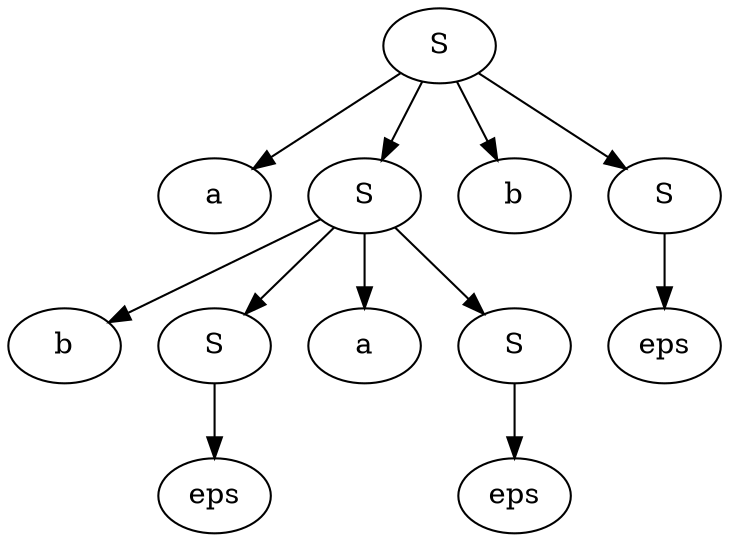 digraph G {    
    1 -> 2;
    1 -> 3;
    1 -> 4;
    1 -> 5;

    3 -> 6;
    3 -> 7;
    3 -> 8;
    3 -> 9;

    5 -> 10;

    7 -> 11;

    9 -> 12;

    1 [label="S"];
    2 [label="a"];
    3 [label="S"];
    4 [label="b"];
    5 [label="S"];
    6 [label="b"];
    7 [label="S"];
    8 [label="a"];
    9 [label="S"];
   10 [label="eps"];
   11 [label="eps"];
   12 [label="eps"];
}


